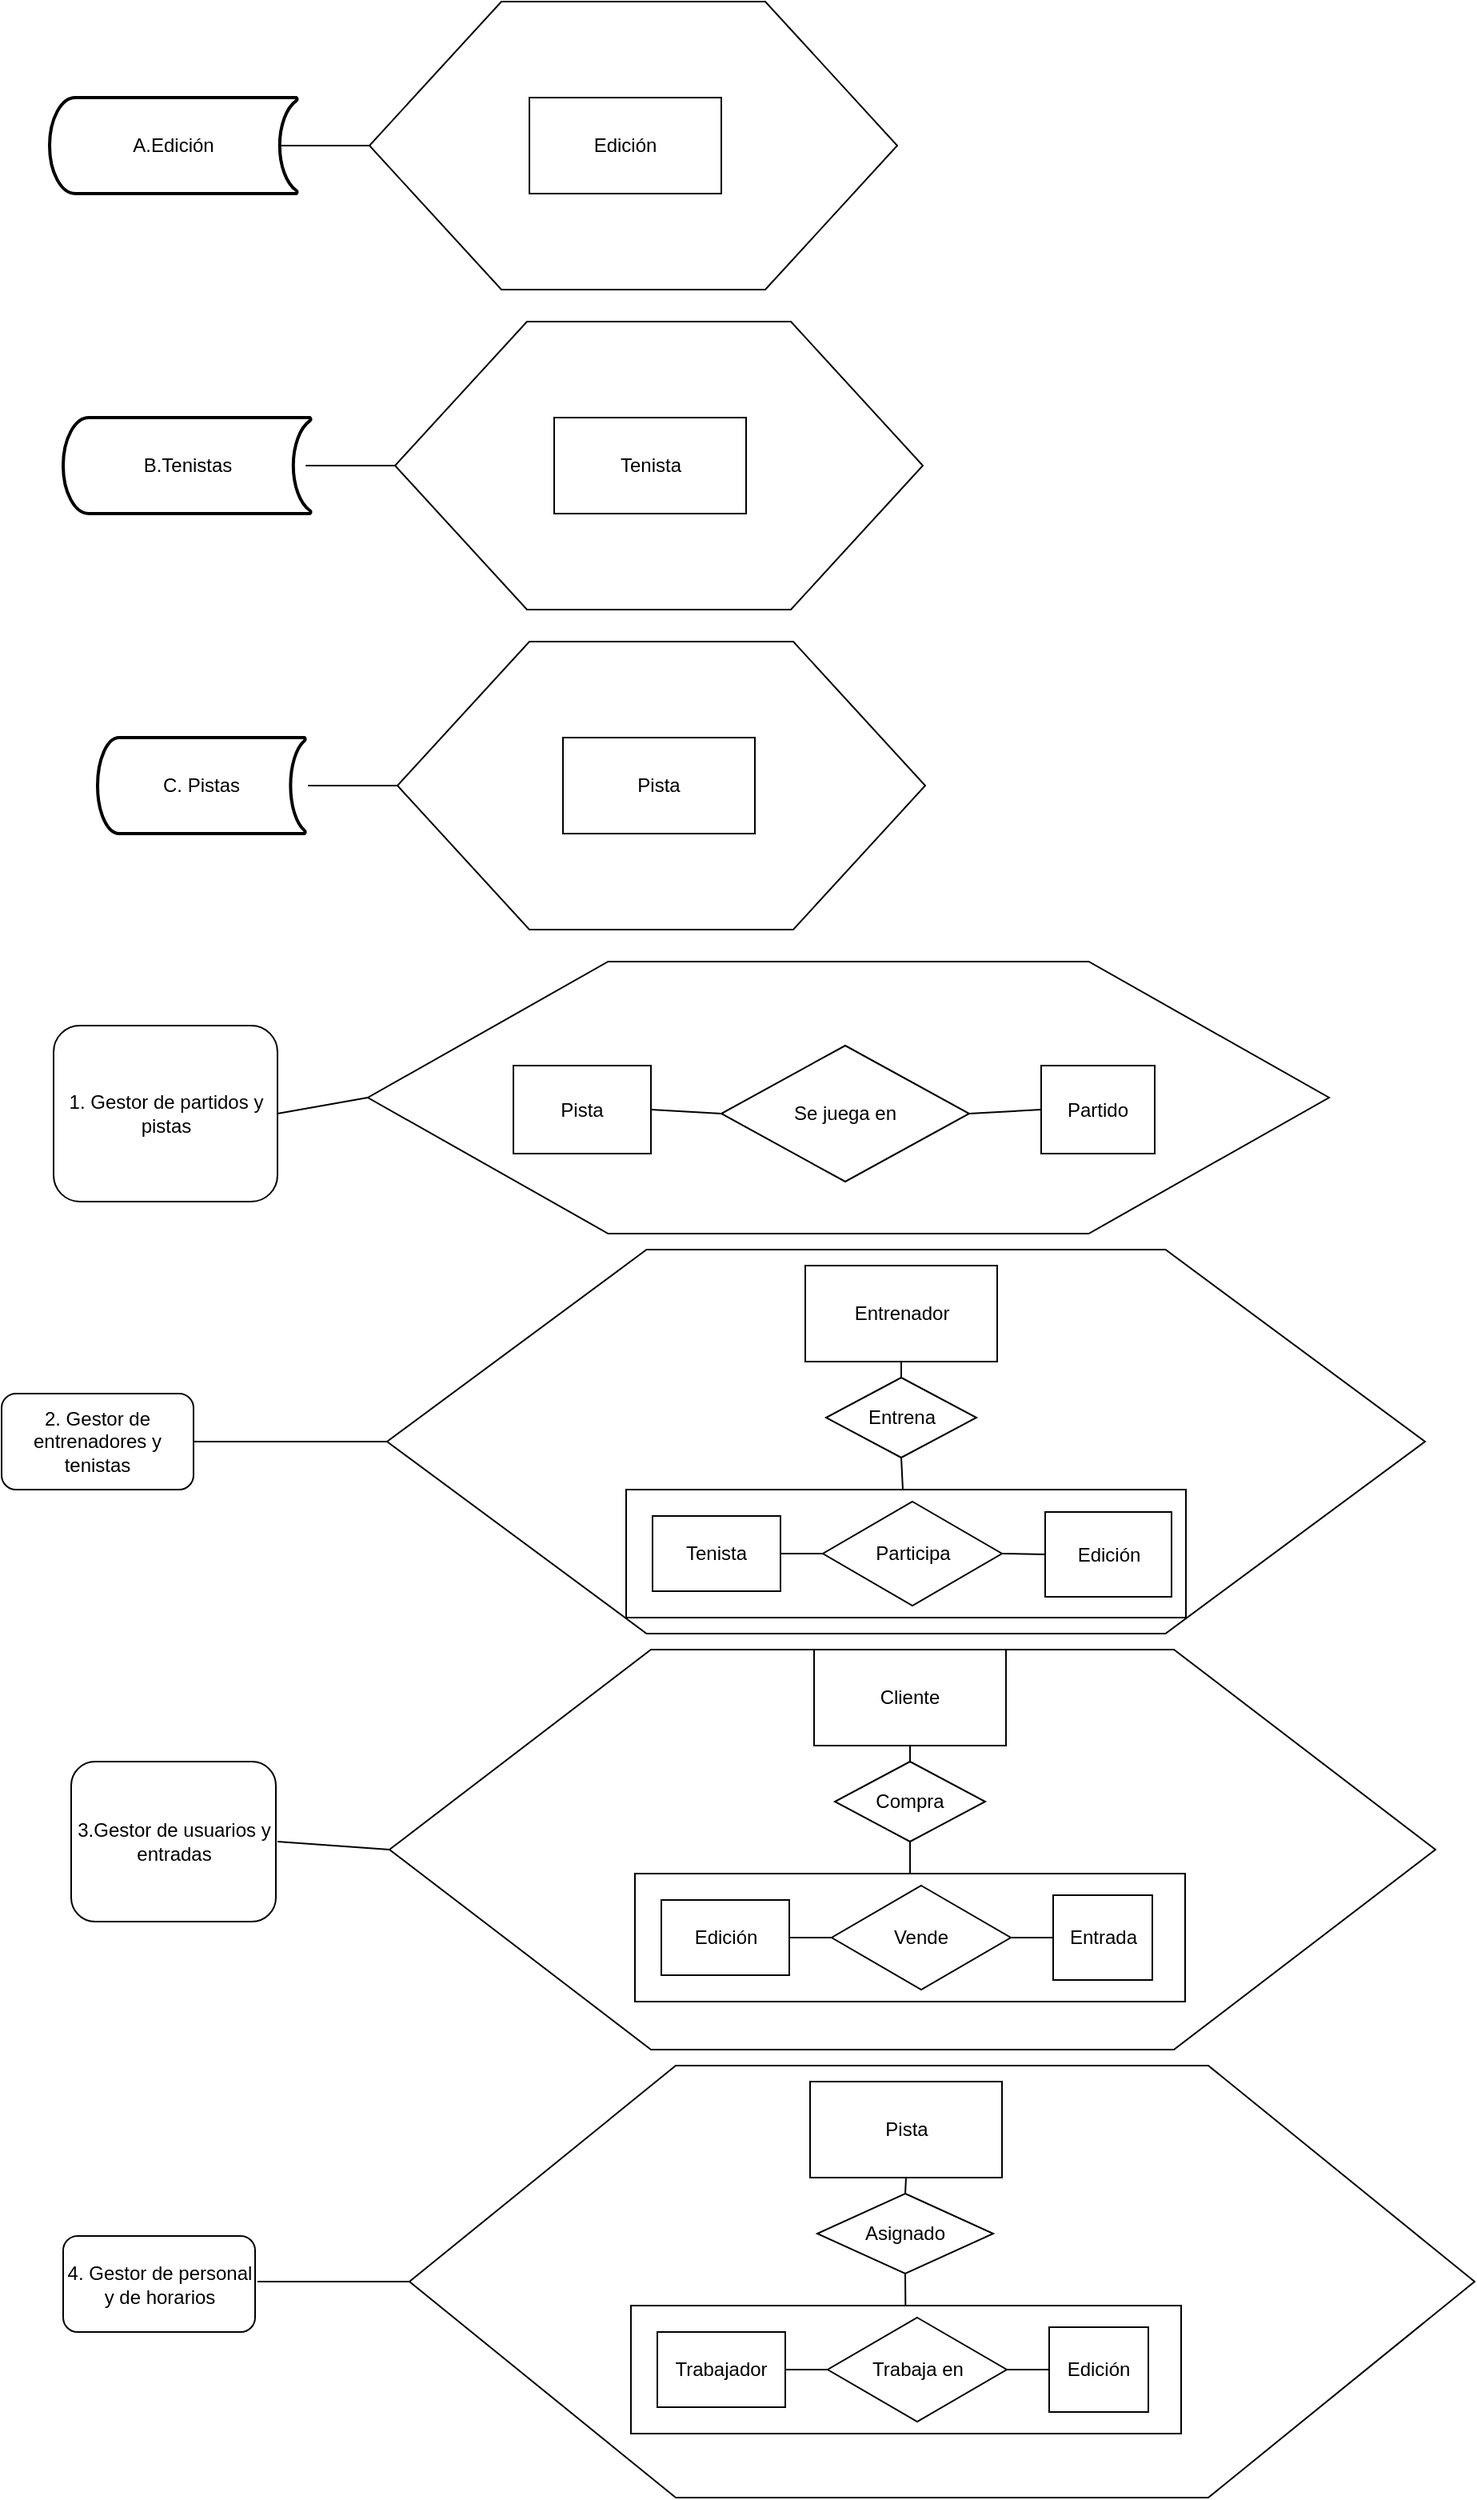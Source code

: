 <mxfile version="12.3.3" type="google" pages="1"><diagram id="MhoaefeyCTTRAR6LfP06" name="Page-1"><mxGraphModel dx="670" dy="1458" grid="1" gridSize="10" guides="1" tooltips="1" connect="1" arrows="1" fold="1" page="1" pageScale="1" pageWidth="827" pageHeight="1169" math="0" shadow="0"><root><mxCell id="0"/><mxCell id="1" parent="0"/><mxCell id="fbF5q9E8h4EFcMvJZ7TJ-1" value="" style="shape=hexagon;perimeter=hexagonPerimeter2;whiteSpace=wrap;html=1;" parent="1" vertex="1"><mxGeometry x="380" y="30" width="330" height="180" as="geometry"/></mxCell><mxCell id="fbF5q9E8h4EFcMvJZ7TJ-2" value="A.Edición" style="strokeWidth=2;html=1;shape=mxgraph.flowchart.stored_data;whiteSpace=wrap;" parent="1" vertex="1"><mxGeometry x="180" y="90" width="155" height="60" as="geometry"/></mxCell><mxCell id="fbF5q9E8h4EFcMvJZ7TJ-3" value="" style="endArrow=none;html=1;exitX=0.93;exitY=0.5;exitDx=0;exitDy=0;exitPerimeter=0;entryX=0;entryY=0.5;entryDx=0;entryDy=0;" parent="1" source="fbF5q9E8h4EFcMvJZ7TJ-2" target="fbF5q9E8h4EFcMvJZ7TJ-1" edge="1"><mxGeometry width="50" height="50" relative="1" as="geometry"><mxPoint x="340" y="140" as="sourcePoint"/><mxPoint x="390" y="90" as="targetPoint"/></mxGeometry></mxCell><mxCell id="fbF5q9E8h4EFcMvJZ7TJ-4" value="2. Gestor de entrenadores y tenistas" style="rounded=1;whiteSpace=wrap;html=1;" parent="1" vertex="1"><mxGeometry x="150" y="900" width="120" height="60" as="geometry"/></mxCell><mxCell id="fbF5q9E8h4EFcMvJZ7TJ-5" value="B.Tenistas" style="strokeWidth=2;html=1;shape=mxgraph.flowchart.stored_data;whiteSpace=wrap;" parent="1" vertex="1"><mxGeometry x="188.5" y="290" width="155" height="60" as="geometry"/></mxCell><mxCell id="fbF5q9E8h4EFcMvJZ7TJ-6" value="C. Pistas" style="strokeWidth=2;html=1;shape=mxgraph.flowchart.stored_data;whiteSpace=wrap;" parent="1" vertex="1"><mxGeometry x="210" y="490" width="130" height="60" as="geometry"/></mxCell><mxCell id="fbF5q9E8h4EFcMvJZ7TJ-7" value="1. Gestor de partidos y pistas" style="rounded=1;whiteSpace=wrap;html=1;" parent="1" vertex="1"><mxGeometry x="182.5" y="670" width="140" height="110" as="geometry"/></mxCell><mxCell id="fbF5q9E8h4EFcMvJZ7TJ-8" value="3.Gestor de usuarios y entradas" style="rounded=1;whiteSpace=wrap;html=1;" parent="1" vertex="1"><mxGeometry x="193.5" y="1130" width="128" height="100" as="geometry"/></mxCell><mxCell id="fbF5q9E8h4EFcMvJZ7TJ-9" value="4. Gestor de personal y de horarios" style="rounded=1;whiteSpace=wrap;html=1;" parent="1" vertex="1"><mxGeometry x="188.5" y="1426.5" width="120" height="60" as="geometry"/></mxCell><mxCell id="fbF5q9E8h4EFcMvJZ7TJ-10" value="" style="shape=hexagon;perimeter=hexagonPerimeter2;whiteSpace=wrap;html=1;" parent="1" vertex="1"><mxGeometry x="397.5" y="430" width="330" height="180" as="geometry"/></mxCell><mxCell id="fbF5q9E8h4EFcMvJZ7TJ-11" value="" style="endArrow=none;html=1;exitX=0.93;exitY=0.5;exitDx=0;exitDy=0;exitPerimeter=0;entryX=0;entryY=0.5;entryDx=0;entryDy=0;" parent="1" target="fbF5q9E8h4EFcMvJZ7TJ-10" edge="1"><mxGeometry width="50" height="50" relative="1" as="geometry"><mxPoint x="341.65" y="520" as="sourcePoint"/><mxPoint x="407.5" y="490" as="targetPoint"/></mxGeometry></mxCell><mxCell id="fbF5q9E8h4EFcMvJZ7TJ-12" value="" style="shape=hexagon;perimeter=hexagonPerimeter2;whiteSpace=wrap;html=1;" parent="1" vertex="1"><mxGeometry x="396" y="230" width="330" height="180" as="geometry"/></mxCell><mxCell id="fbF5q9E8h4EFcMvJZ7TJ-13" value="" style="endArrow=none;html=1;exitX=0.93;exitY=0.5;exitDx=0;exitDy=0;exitPerimeter=0;entryX=0;entryY=0.5;entryDx=0;entryDy=0;" parent="1" target="fbF5q9E8h4EFcMvJZ7TJ-12" edge="1"><mxGeometry width="50" height="50" relative="1" as="geometry"><mxPoint x="340.15" y="320" as="sourcePoint"/><mxPoint x="406" y="290" as="targetPoint"/></mxGeometry></mxCell><mxCell id="fbF5q9E8h4EFcMvJZ7TJ-14" value="" style="shape=hexagon;perimeter=hexagonPerimeter2;whiteSpace=wrap;html=1;" parent="1" vertex="1"><mxGeometry x="379" y="630" width="601" height="170" as="geometry"/></mxCell><mxCell id="fbF5q9E8h4EFcMvJZ7TJ-15" value="" style="endArrow=none;html=1;exitX=1;exitY=0.5;exitDx=0;exitDy=0;entryX=0;entryY=0.5;entryDx=0;entryDy=0;" parent="1" target="fbF5q9E8h4EFcMvJZ7TJ-14" edge="1" source="fbF5q9E8h4EFcMvJZ7TJ-7"><mxGeometry width="50" height="50" relative="1" as="geometry"><mxPoint x="322.65" y="740" as="sourcePoint"/><mxPoint x="388.5" y="710" as="targetPoint"/></mxGeometry></mxCell><mxCell id="fbF5q9E8h4EFcMvJZ7TJ-16" value="" style="shape=hexagon;perimeter=hexagonPerimeter2;whiteSpace=wrap;html=1;" parent="1" vertex="1"><mxGeometry x="391" y="810" width="649" height="240" as="geometry"/></mxCell><mxCell id="fbF5q9E8h4EFcMvJZ7TJ-17" value="" style="endArrow=none;html=1;exitX=1;exitY=0.5;exitDx=0;exitDy=0;entryX=0;entryY=0.5;entryDx=0;entryDy=0;" parent="1" source="fbF5q9E8h4EFcMvJZ7TJ-4" target="fbF5q9E8h4EFcMvJZ7TJ-16" edge="1"><mxGeometry width="50" height="50" relative="1" as="geometry"><mxPoint x="334.65" y="960" as="sourcePoint"/><mxPoint x="400.5" y="930" as="targetPoint"/></mxGeometry></mxCell><mxCell id="fbF5q9E8h4EFcMvJZ7TJ-20" value="" style="shape=hexagon;perimeter=hexagonPerimeter2;whiteSpace=wrap;html=1;" parent="1" vertex="1"><mxGeometry x="392.5" y="1060" width="654" height="250" as="geometry"/></mxCell><mxCell id="fbF5q9E8h4EFcMvJZ7TJ-21" value="" style="endArrow=none;html=1;exitX=1;exitY=0.5;exitDx=0;exitDy=0;entryX=0;entryY=0.5;entryDx=0;entryDy=0;" parent="1" target="fbF5q9E8h4EFcMvJZ7TJ-20" edge="1"><mxGeometry width="50" height="50" relative="1" as="geometry"><mxPoint x="322.5" y="1180" as="sourcePoint"/><mxPoint x="414.5" y="1150" as="targetPoint"/></mxGeometry></mxCell><mxCell id="fbF5q9E8h4EFcMvJZ7TJ-22" value="" style="shape=hexagon;perimeter=hexagonPerimeter2;whiteSpace=wrap;html=1;" parent="1" vertex="1"><mxGeometry x="405" y="1320" width="666" height="270" as="geometry"/></mxCell><mxCell id="fbF5q9E8h4EFcMvJZ7TJ-23" value="" style="endArrow=none;html=1;entryX=0;entryY=0.5;entryDx=0;entryDy=0;" parent="1" target="fbF5q9E8h4EFcMvJZ7TJ-22" edge="1"><mxGeometry width="50" height="50" relative="1" as="geometry"><mxPoint x="310" y="1455" as="sourcePoint"/><mxPoint x="414.5" y="1380" as="targetPoint"/></mxGeometry></mxCell><mxCell id="TR_3HibRYC_BttWIx1Lr-1" value="Edición" style="rounded=0;whiteSpace=wrap;html=1;" parent="1" vertex="1"><mxGeometry x="480" y="90" width="120" height="60" as="geometry"/></mxCell><mxCell id="TR_3HibRYC_BttWIx1Lr-2" value="Tenista" style="rounded=0;whiteSpace=wrap;html=1;" parent="1" vertex="1"><mxGeometry x="495.5" y="290" width="120" height="60" as="geometry"/></mxCell><mxCell id="TR_3HibRYC_BttWIx1Lr-3" value="Pista" style="rounded=0;whiteSpace=wrap;html=1;" parent="1" vertex="1"><mxGeometry x="501" y="490" width="120" height="60" as="geometry"/></mxCell><mxCell id="TR_3HibRYC_BttWIx1Lr-4" value="Pista" style="rounded=0;whiteSpace=wrap;html=1;" parent="1" vertex="1"><mxGeometry x="470" y="695" width="86" height="55" as="geometry"/></mxCell><mxCell id="TR_3HibRYC_BttWIx1Lr-5" value="Partido" style="rounded=0;whiteSpace=wrap;html=1;" parent="1" vertex="1"><mxGeometry x="800" y="695" width="71" height="55" as="geometry"/></mxCell><mxCell id="TR_3HibRYC_BttWIx1Lr-6" value="Se juega en" style="rhombus;whiteSpace=wrap;html=1;" parent="1" vertex="1"><mxGeometry x="600" y="682.5" width="155" height="85" as="geometry"/></mxCell><mxCell id="TR_3HibRYC_BttWIx1Lr-9" value="" style="endArrow=none;html=1;exitX=1;exitY=0.5;exitDx=0;exitDy=0;entryX=0;entryY=0.5;entryDx=0;entryDy=0;" parent="1" source="TR_3HibRYC_BttWIx1Lr-4" target="TR_3HibRYC_BttWIx1Lr-6" edge="1"><mxGeometry width="50" height="50" relative="1" as="geometry"><mxPoint x="560" y="760" as="sourcePoint"/><mxPoint x="610" y="710" as="targetPoint"/></mxGeometry></mxCell><mxCell id="TR_3HibRYC_BttWIx1Lr-10" value="" style="endArrow=none;html=1;exitX=0;exitY=0.5;exitDx=0;exitDy=0;entryX=1;entryY=0.5;entryDx=0;entryDy=0;" parent="1" source="TR_3HibRYC_BttWIx1Lr-5" target="TR_3HibRYC_BttWIx1Lr-6" edge="1"><mxGeometry width="50" height="50" relative="1" as="geometry"><mxPoint x="640" y="690" as="sourcePoint"/><mxPoint x="690" y="640" as="targetPoint"/></mxGeometry></mxCell><mxCell id="TR_3HibRYC_BttWIx1Lr-29" value="Cliente" style="rounded=0;whiteSpace=wrap;html=1;" parent="1" vertex="1"><mxGeometry x="658" y="1060" width="120" height="60" as="geometry"/></mxCell><mxCell id="TR_3HibRYC_BttWIx1Lr-30" value="Compra" style="rhombus;whiteSpace=wrap;html=1;" parent="1" vertex="1"><mxGeometry x="671" y="1130" width="94" height="50" as="geometry"/></mxCell><mxCell id="TR_3HibRYC_BttWIx1Lr-31" value="" style="endArrow=none;html=1;entryX=0.5;entryY=0;entryDx=0;entryDy=0;exitX=0.5;exitY=1;exitDx=0;exitDy=0;" parent="1" source="TR_3HibRYC_BttWIx1Lr-29" target="TR_3HibRYC_BttWIx1Lr-30" edge="1"><mxGeometry width="50" height="50" relative="1" as="geometry"><mxPoint x="480" y="1180" as="sourcePoint"/><mxPoint x="530" y="1130" as="targetPoint"/></mxGeometry></mxCell><mxCell id="TR_3HibRYC_BttWIx1Lr-40" value="" style="rounded=0;whiteSpace=wrap;html=1;" parent="1" vertex="1"><mxGeometry x="546" y="1200" width="344" height="80" as="geometry"/></mxCell><mxCell id="TR_3HibRYC_BttWIx1Lr-35" value="Edición" style="rounded=0;whiteSpace=wrap;html=1;" parent="1" vertex="1"><mxGeometry x="562.5" y="1216.5" width="80" height="47" as="geometry"/></mxCell><mxCell id="TR_3HibRYC_BttWIx1Lr-36" value="Entrada" style="rounded=0;whiteSpace=wrap;html=1;" parent="1" vertex="1"><mxGeometry x="807.5" y="1213.5" width="62" height="53" as="geometry"/></mxCell><mxCell id="TR_3HibRYC_BttWIx1Lr-37" value="Vende" style="rhombus;whiteSpace=wrap;html=1;" parent="1" vertex="1"><mxGeometry x="669" y="1207.5" width="112" height="65" as="geometry"/></mxCell><mxCell id="TR_3HibRYC_BttWIx1Lr-38" value="" style="endArrow=none;html=1;exitX=1;exitY=0.5;exitDx=0;exitDy=0;entryX=0;entryY=0.5;entryDx=0;entryDy=0;" parent="1" source="TR_3HibRYC_BttWIx1Lr-35" target="TR_3HibRYC_BttWIx1Lr-37" edge="1"><mxGeometry width="50" height="50" relative="1" as="geometry"><mxPoint x="595.5" y="1270.5" as="sourcePoint"/><mxPoint x="645.5" y="1220.5" as="targetPoint"/></mxGeometry></mxCell><mxCell id="TR_3HibRYC_BttWIx1Lr-39" value="" style="endArrow=none;html=1;exitX=0;exitY=0.5;exitDx=0;exitDy=0;entryX=1;entryY=0.5;entryDx=0;entryDy=0;" parent="1" source="TR_3HibRYC_BttWIx1Lr-36" target="TR_3HibRYC_BttWIx1Lr-37" edge="1"><mxGeometry width="50" height="50" relative="1" as="geometry"><mxPoint x="675.5" y="1200.5" as="sourcePoint"/><mxPoint x="725.5" y="1150.5" as="targetPoint"/></mxGeometry></mxCell><mxCell id="TR_3HibRYC_BttWIx1Lr-41" value="" style="endArrow=none;html=1;entryX=0.5;entryY=1;entryDx=0;entryDy=0;" parent="1" source="TR_3HibRYC_BttWIx1Lr-40" target="TR_3HibRYC_BttWIx1Lr-30" edge="1"><mxGeometry width="50" height="50" relative="1" as="geometry"><mxPoint x="320" y="1570" as="sourcePoint"/><mxPoint x="370" y="1520" as="targetPoint"/></mxGeometry></mxCell><mxCell id="TR_3HibRYC_BttWIx1Lr-43" value="Entrenador" style="rounded=0;whiteSpace=wrap;html=1;" parent="1" vertex="1"><mxGeometry x="652.5" y="820" width="120" height="60" as="geometry"/></mxCell><mxCell id="TR_3HibRYC_BttWIx1Lr-44" value="Entrena" style="rhombus;whiteSpace=wrap;html=1;" parent="1" vertex="1"><mxGeometry x="665.5" y="890" width="94" height="50" as="geometry"/></mxCell><mxCell id="TR_3HibRYC_BttWIx1Lr-45" value="" style="endArrow=none;html=1;entryX=0.5;entryY=0;entryDx=0;entryDy=0;exitX=0.5;exitY=1;exitDx=0;exitDy=0;" parent="1" source="TR_3HibRYC_BttWIx1Lr-43" target="TR_3HibRYC_BttWIx1Lr-44" edge="1"><mxGeometry width="50" height="50" relative="1" as="geometry"><mxPoint x="474.5" y="940" as="sourcePoint"/><mxPoint x="524.5" y="890" as="targetPoint"/></mxGeometry></mxCell><mxCell id="TR_3HibRYC_BttWIx1Lr-46" value="" style="rounded=0;whiteSpace=wrap;html=1;" parent="1" vertex="1"><mxGeometry x="540.5" y="960" width="350" height="80" as="geometry"/></mxCell><mxCell id="TR_3HibRYC_BttWIx1Lr-47" value="Tenista" style="rounded=0;whiteSpace=wrap;html=1;" parent="1" vertex="1"><mxGeometry x="557" y="976.5" width="80" height="47" as="geometry"/></mxCell><mxCell id="TR_3HibRYC_BttWIx1Lr-48" value="Edición" style="rounded=0;whiteSpace=wrap;html=1;" parent="1" vertex="1"><mxGeometry x="802.5" y="974" width="79" height="53" as="geometry"/></mxCell><mxCell id="TR_3HibRYC_BttWIx1Lr-49" value="Participa" style="rhombus;whiteSpace=wrap;html=1;" parent="1" vertex="1"><mxGeometry x="663.5" y="967.5" width="112" height="65" as="geometry"/></mxCell><mxCell id="TR_3HibRYC_BttWIx1Lr-50" value="" style="endArrow=none;html=1;exitX=1;exitY=0.5;exitDx=0;exitDy=0;entryX=0;entryY=0.5;entryDx=0;entryDy=0;" parent="1" source="TR_3HibRYC_BttWIx1Lr-47" target="TR_3HibRYC_BttWIx1Lr-49" edge="1"><mxGeometry width="50" height="50" relative="1" as="geometry"><mxPoint x="590" y="1030.5" as="sourcePoint"/><mxPoint x="640" y="980.5" as="targetPoint"/></mxGeometry></mxCell><mxCell id="TR_3HibRYC_BttWIx1Lr-51" value="" style="endArrow=none;html=1;exitX=0;exitY=0.5;exitDx=0;exitDy=0;entryX=1;entryY=0.5;entryDx=0;entryDy=0;" parent="1" source="TR_3HibRYC_BttWIx1Lr-48" target="TR_3HibRYC_BttWIx1Lr-49" edge="1"><mxGeometry width="50" height="50" relative="1" as="geometry"><mxPoint x="670" y="960.5" as="sourcePoint"/><mxPoint x="720" y="910.5" as="targetPoint"/></mxGeometry></mxCell><mxCell id="TR_3HibRYC_BttWIx1Lr-52" value="" style="endArrow=none;html=1;entryX=0.5;entryY=1;entryDx=0;entryDy=0;" parent="1" source="TR_3HibRYC_BttWIx1Lr-46" target="TR_3HibRYC_BttWIx1Lr-44" edge="1"><mxGeometry width="50" height="50" relative="1" as="geometry"><mxPoint x="314.5" y="1330" as="sourcePoint"/><mxPoint x="364.5" y="1280" as="targetPoint"/></mxGeometry></mxCell><mxCell id="TR_3HibRYC_BttWIx1Lr-53" value="Pista" style="rounded=0;whiteSpace=wrap;html=1;" parent="1" vertex="1"><mxGeometry x="655.5" y="1330" width="120" height="60" as="geometry"/></mxCell><mxCell id="TR_3HibRYC_BttWIx1Lr-54" value="Asignado" style="rhombus;whiteSpace=wrap;html=1;" parent="1" vertex="1"><mxGeometry x="660" y="1400" width="110" height="50" as="geometry"/></mxCell><mxCell id="TR_3HibRYC_BttWIx1Lr-55" value="" style="endArrow=none;html=1;entryX=0.5;entryY=0;entryDx=0;entryDy=0;exitX=0.5;exitY=1;exitDx=0;exitDy=0;" parent="1" source="TR_3HibRYC_BttWIx1Lr-53" target="TR_3HibRYC_BttWIx1Lr-54" edge="1"><mxGeometry width="50" height="50" relative="1" as="geometry"><mxPoint x="477.5" y="1450" as="sourcePoint"/><mxPoint x="527.5" y="1400" as="targetPoint"/></mxGeometry></mxCell><mxCell id="TR_3HibRYC_BttWIx1Lr-56" value="" style="rounded=0;whiteSpace=wrap;html=1;" parent="1" vertex="1"><mxGeometry x="543.5" y="1470" width="344" height="80" as="geometry"/></mxCell><mxCell id="TR_3HibRYC_BttWIx1Lr-57" value="Trabajador" style="rounded=0;whiteSpace=wrap;html=1;" parent="1" vertex="1"><mxGeometry x="560" y="1486.5" width="80" height="47" as="geometry"/></mxCell><mxCell id="TR_3HibRYC_BttWIx1Lr-58" value="Edición" style="rounded=0;whiteSpace=wrap;html=1;" parent="1" vertex="1"><mxGeometry x="805" y="1483.5" width="62" height="53" as="geometry"/></mxCell><mxCell id="TR_3HibRYC_BttWIx1Lr-59" value="Trabaja en" style="rhombus;whiteSpace=wrap;html=1;" parent="1" vertex="1"><mxGeometry x="666.5" y="1477.5" width="112" height="65" as="geometry"/></mxCell><mxCell id="TR_3HibRYC_BttWIx1Lr-60" value="" style="endArrow=none;html=1;exitX=1;exitY=0.5;exitDx=0;exitDy=0;entryX=0;entryY=0.5;entryDx=0;entryDy=0;" parent="1" source="TR_3HibRYC_BttWIx1Lr-57" target="TR_3HibRYC_BttWIx1Lr-59" edge="1"><mxGeometry width="50" height="50" relative="1" as="geometry"><mxPoint x="593" y="1540.5" as="sourcePoint"/><mxPoint x="643" y="1490.5" as="targetPoint"/></mxGeometry></mxCell><mxCell id="TR_3HibRYC_BttWIx1Lr-61" value="" style="endArrow=none;html=1;exitX=0;exitY=0.5;exitDx=0;exitDy=0;entryX=1;entryY=0.5;entryDx=0;entryDy=0;" parent="1" source="TR_3HibRYC_BttWIx1Lr-58" target="TR_3HibRYC_BttWIx1Lr-59" edge="1"><mxGeometry width="50" height="50" relative="1" as="geometry"><mxPoint x="673" y="1470.5" as="sourcePoint"/><mxPoint x="723" y="1420.5" as="targetPoint"/></mxGeometry></mxCell><mxCell id="TR_3HibRYC_BttWIx1Lr-62" value="" style="endArrow=none;html=1;entryX=0.5;entryY=1;entryDx=0;entryDy=0;" parent="1" source="TR_3HibRYC_BttWIx1Lr-56" target="TR_3HibRYC_BttWIx1Lr-54" edge="1"><mxGeometry width="50" height="50" relative="1" as="geometry"><mxPoint x="317.5" y="1840" as="sourcePoint"/><mxPoint x="367.5" y="1790" as="targetPoint"/></mxGeometry></mxCell></root></mxGraphModel></diagram></mxfile>
